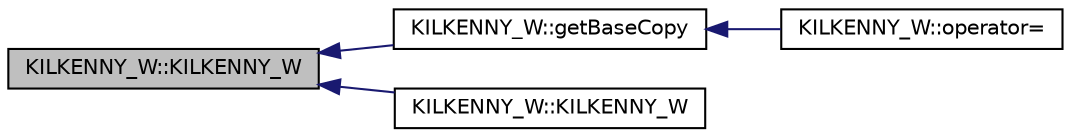 digraph "KILKENNY_W::KILKENNY_W"
{
  edge [fontname="Helvetica",fontsize="10",labelfontname="Helvetica",labelfontsize="10"];
  node [fontname="Helvetica",fontsize="10",shape=record];
  rankdir="LR";
  Node1 [label="KILKENNY_W::KILKENNY_W",height=0.2,width=0.4,color="black", fillcolor="grey75", style="filled", fontcolor="black"];
  Node1 -> Node2 [dir="back",color="midnightblue",fontsize="10",style="solid",fontname="Helvetica"];
  Node2 [label="KILKENNY_W::getBaseCopy",height=0.2,width=0.4,color="black", fillcolor="white", style="filled",URL="$class_k_i_l_k_e_n_n_y___w.html#ad8c5f7f6ac7689fa9acd6cafb0cb69a4",tooltip="getBaseCopy function, make deep copy of the object/pointer and Return a new BANK* type object ..."];
  Node2 -> Node3 [dir="back",color="midnightblue",fontsize="10",style="solid",fontname="Helvetica"];
  Node3 [label="KILKENNY_W::operator=",height=0.2,width=0.4,color="black", fillcolor="white", style="filled",URL="$class_k_i_l_k_e_n_n_y___w.html#acff3cfb6cc15b4c4bc0dbe5685406393"];
  Node1 -> Node4 [dir="back",color="midnightblue",fontsize="10",style="solid",fontname="Helvetica"];
  Node4 [label="KILKENNY_W::KILKENNY_W",height=0.2,width=0.4,color="black", fillcolor="white", style="filled",URL="$class_k_i_l_k_e_n_n_y___w.html#a6df9a34ae732b0196391aceecf865089"];
}
